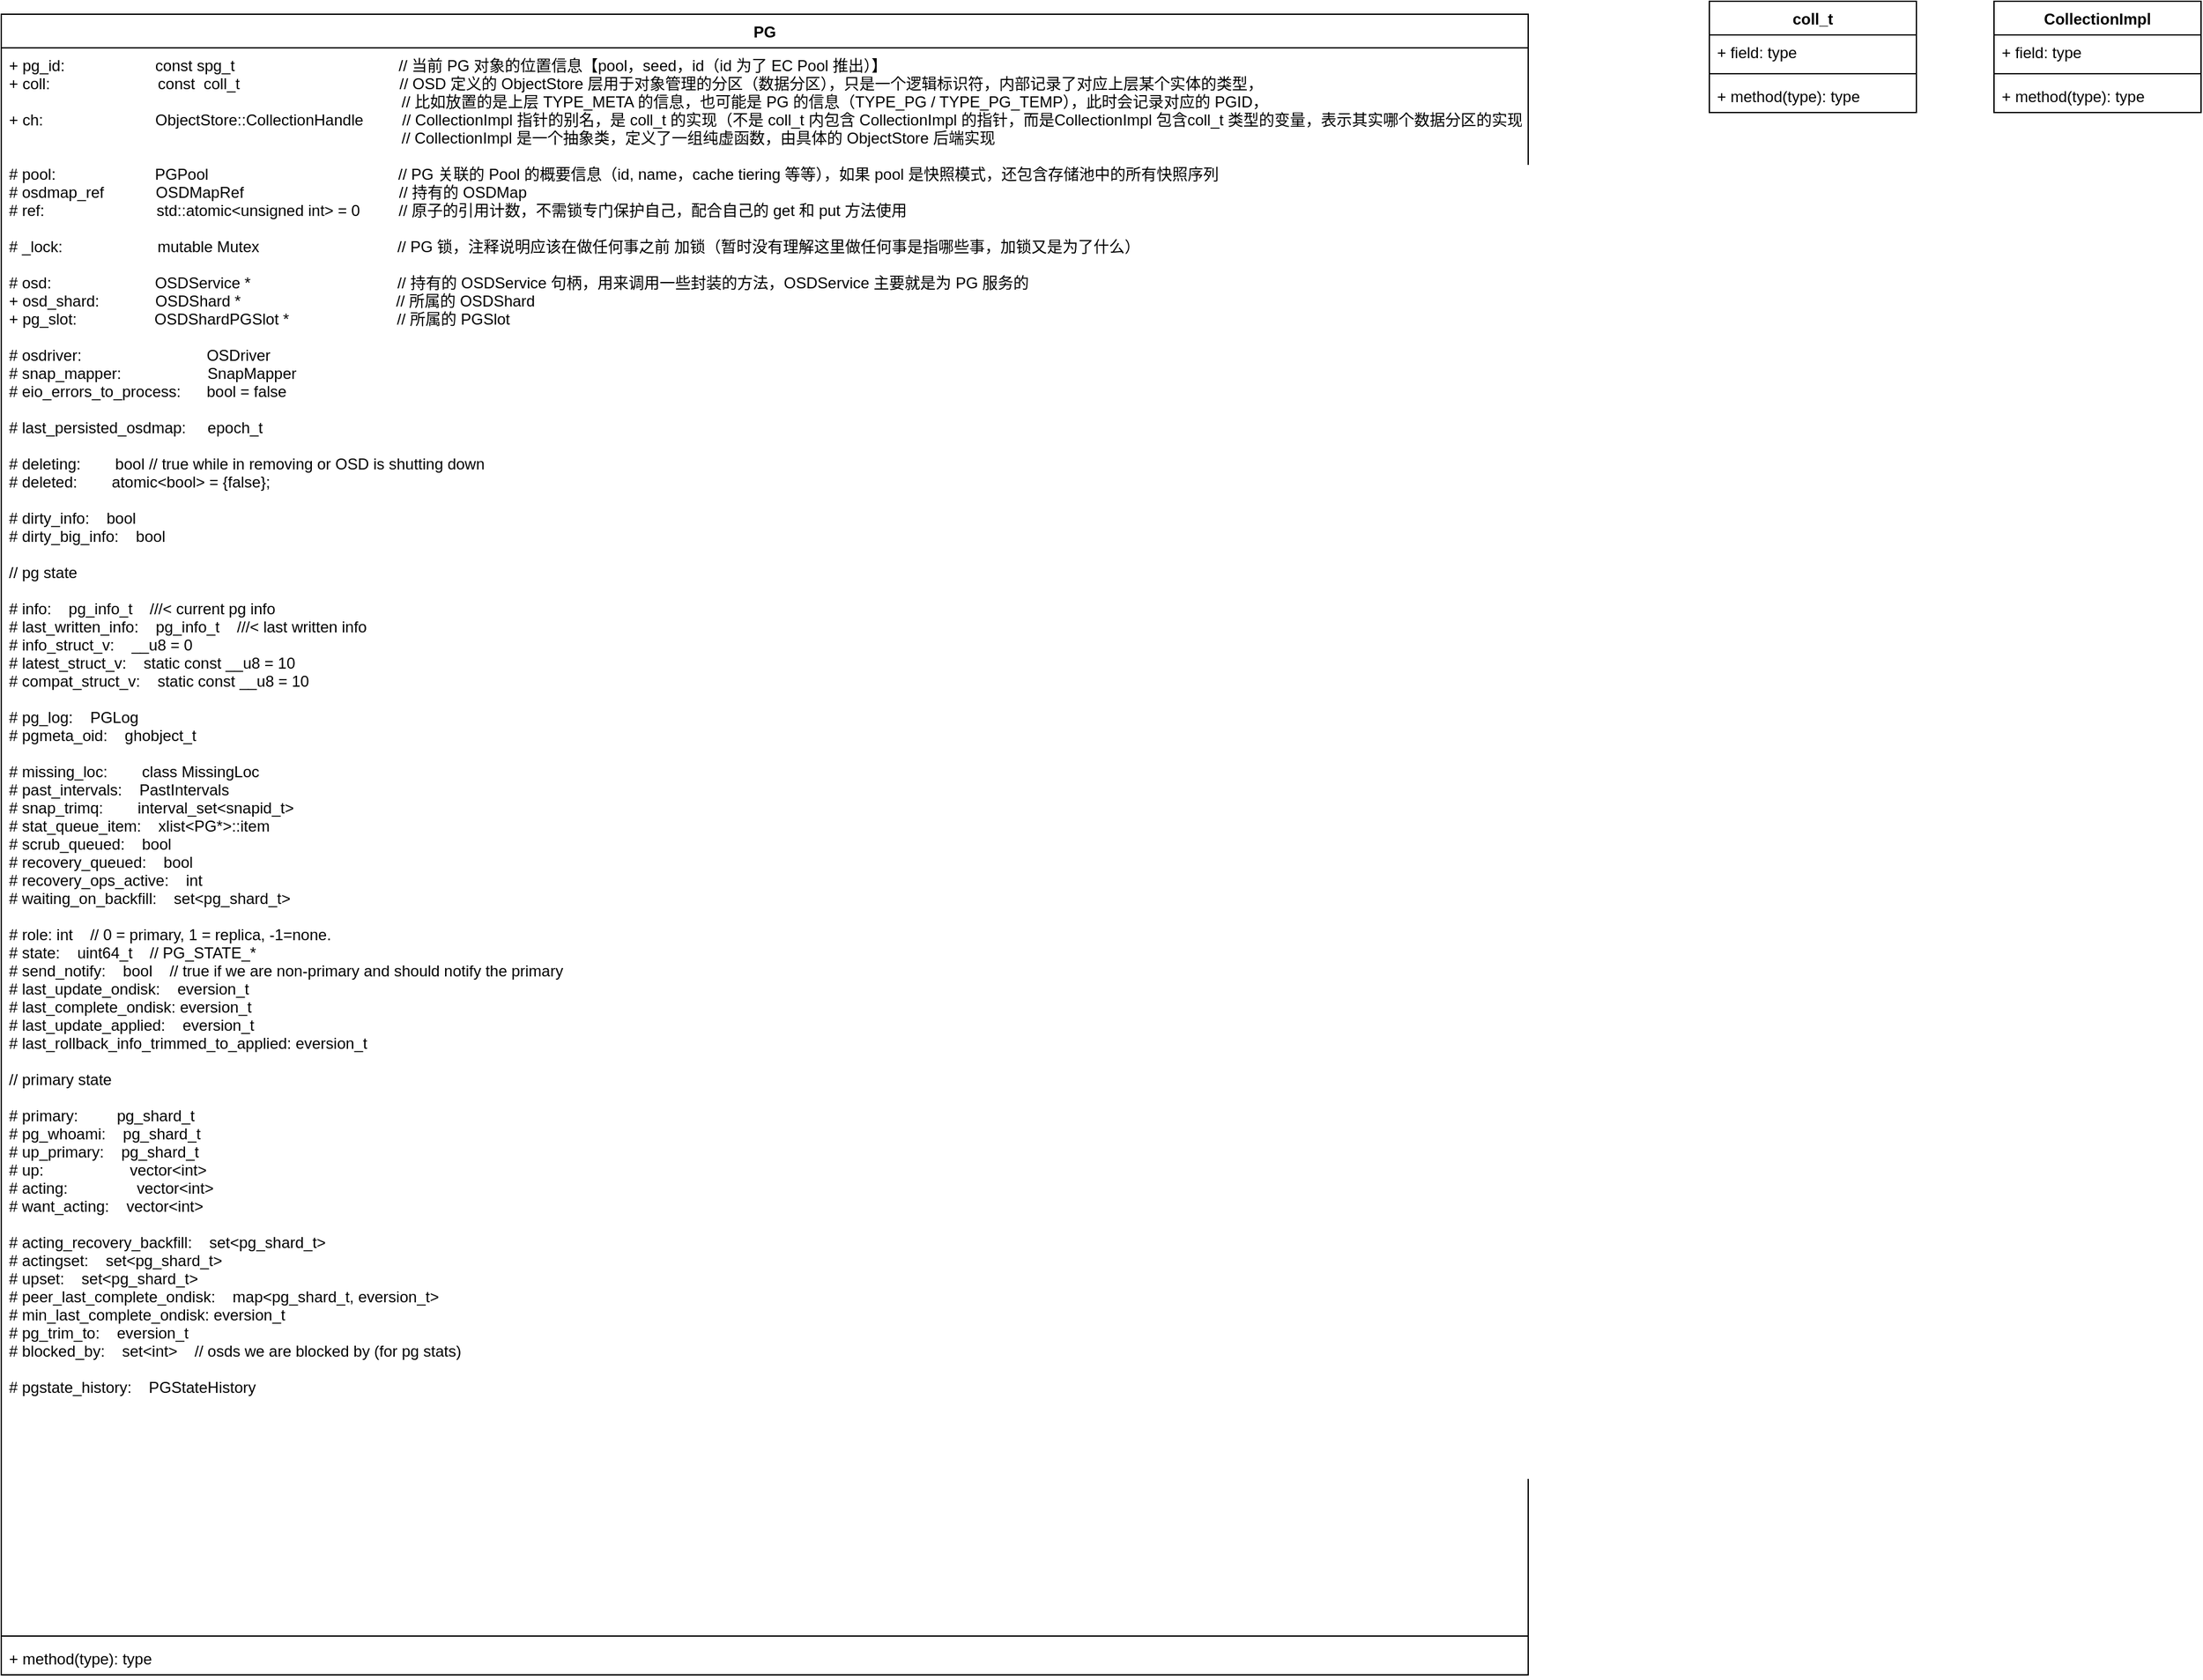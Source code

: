 <mxfile version="24.2.3" type="github">
  <diagram id="uu2zIbwYQYIQboB9MT9b" name="第 1 页">
    <mxGraphModel dx="2261" dy="820" grid="1" gridSize="10" guides="1" tooltips="1" connect="1" arrows="1" fold="1" page="1" pageScale="1" pageWidth="827" pageHeight="1169" math="0" shadow="0">
      <root>
        <mxCell id="0" />
        <mxCell id="1" parent="0" />
        <mxCell id="wiP-Ao2mlotpsVeON09L-2" value="PG" style="swimlane;fontStyle=1;align=center;verticalAlign=top;childLayout=stackLayout;horizontal=1;startSize=26;horizontalStack=0;resizeParent=1;resizeParentMax=0;resizeLast=0;collapsible=1;marginBottom=0;" parent="1" vertex="1">
          <mxGeometry x="-200" y="120" width="1180" height="1284" as="geometry" />
        </mxCell>
        <mxCell id="wiP-Ao2mlotpsVeON09L-3" value="+ pg_id:                     const spg_t                                      // 当前 PG 对象的位置信息【pool，seed，id（id 为了 EC Pool 推出）】 &#xa;+ coll:                         const  coll_t                                     // OSD 定义的 ObjectStore 层用于对象管理的分区（数据分区），只是一个逻辑标识符，内部记录了对应上层某个实体的类型，&#xa;                                                                                           // 比如放置的是上层 TYPE_META 的信息，也可能是 PG 的信息（TYPE_PG / TYPE_PG_TEMP），此时会记录对应的 PGID，&#xa;+ ch:                          ObjectStore::CollectionHandle         // CollectionImpl 指针的别名，是 coll_t 的实现（不是 coll_t 内包含 CollectionImpl 的指针，而是CollectionImpl 包含coll_t 类型的变量，表示其实哪个数据分区的实现类）&#xa;                                                                                           // CollectionImpl 是一个抽象类，定义了一组纯虚函数，由具体的 ObjectStore 后端实现&#xa;&#xa;# pool:                       PGPool                                            // PG 关联的 Pool 的概要信息（id, name，cache tiering 等等），如果 pool 是快照模式，还包含存储池中的所有快照序列&#xa;# osdmap_ref            OSDMapRef                                    // 持有的 OSDMap&#xa;# ref:                          std::atomic&lt;unsigned int&gt; = 0         // 原子的引用计数，不需锁专门保护自己，配合自己的 get 和 put 方法使用&#xa;&#xa;# _lock:                      mutable Mutex                                // PG 锁，注释说明应该在做任何事之前 加锁（暂时没有理解这里做任何事是指哪些事，加锁又是为了什么）&#xa;&#xa;# osd:                        OSDService *                                  // 持有的 OSDService 句柄，用来调用一些封装的方法，OSDService 主要就是为 PG 服务的&#xa;+ osd_shard:             OSDShard *                                    // 所属的 OSDShard&#xa;+ pg_slot:                  OSDShardPGSlot *                         // 所属的 PGSlot&#xa;&#xa;# osdriver:                             OSDriver&#xa;# snap_mapper:                    SnapMapper&#xa;# eio_errors_to_process:      bool = false &#xa;&#xa;# last_persisted_osdmap:     epoch_t&#xa;&#xa;# deleting:        bool // true while in removing or OSD is shutting down&#xa;# deleted:        atomic&lt;bool&gt; = {false};&#xa;&#xa;# dirty_info:    bool&#xa;# dirty_big_info:    bool&#xa;&#xa;// pg state&#xa;&#xa;# info:    pg_info_t    ///&lt; current pg info&#xa;# last_written_info:    pg_info_t    ///&lt; last written info&#xa;# info_struct_v:    __u8 = 0&#xa;# latest_struct_v:    static const __u8 = 10&#xa;# compat_struct_v:    static const __u8 = 10&#xa;&#xa;# pg_log:    PGLog&#xa;# pgmeta_oid:    ghobject_t&#xa;&#xa;# missing_loc:        class MissingLoc&#xa;# past_intervals:    PastIntervals&#xa;# snap_trimq:        interval_set&lt;snapid_t&gt;&#xa;# stat_queue_item:    xlist&lt;PG*&gt;::item&#xa;# scrub_queued:    bool&#xa;# recovery_queued:    bool&#xa;# recovery_ops_active:    int&#xa;# waiting_on_backfill:    set&lt;pg_shard_t&gt;&#xa;&#xa;# role: int    // 0 = primary, 1 = replica, -1=none.&#xa;# state:    uint64_t    // PG_STATE_*&#xa;# send_notify:    bool    // true if we are non-primary and should notify the primary&#xa;# last_update_ondisk:    eversion_t&#xa;# last_complete_ondisk: eversion_t&#xa;# last_update_applied:    eversion_t&#xa;# last_rollback_info_trimmed_to_applied: eversion_t&#xa;&#xa;// primary state&#xa;&#xa;# primary:         pg_shard_t&#xa;# pg_whoami:    pg_shard_t&#xa;# up_primary:    pg_shard_t&#xa;# up:                    vector&lt;int&gt;&#xa;# acting:                vector&lt;int&gt;&#xa;# want_acting:    vector&lt;int&gt;&#xa;&#xa;# acting_recovery_backfill:    set&lt;pg_shard_t&gt;&#xa;# actingset:    set&lt;pg_shard_t&gt;&#xa;# upset:    set&lt;pg_shard_t&gt;&#xa;# peer_last_complete_ondisk:    map&lt;pg_shard_t, eversion_t&gt;&#xa;# min_last_complete_ondisk: eversion_t&#xa;# pg_trim_to:    eversion_t&#xa;# blocked_by:    set&lt;int&gt;    // osds we are blocked by (for pg stats)&#xa;&#xa;# pgstate_history:    PGStateHistory" style="text;strokeColor=none;fillColor=none;align=left;verticalAlign=top;spacingLeft=4;spacingRight=4;overflow=hidden;rotatable=0;points=[[0,0.5],[1,0.5]];portConstraint=eastwest;" parent="wiP-Ao2mlotpsVeON09L-2" vertex="1">
          <mxGeometry y="26" width="1180" height="1224" as="geometry" />
        </mxCell>
        <mxCell id="wiP-Ao2mlotpsVeON09L-4" value="" style="line;strokeWidth=1;fillColor=none;align=left;verticalAlign=middle;spacingTop=-1;spacingLeft=3;spacingRight=3;rotatable=0;labelPosition=right;points=[];portConstraint=eastwest;strokeColor=inherit;" parent="wiP-Ao2mlotpsVeON09L-2" vertex="1">
          <mxGeometry y="1250" width="1180" height="8" as="geometry" />
        </mxCell>
        <mxCell id="wiP-Ao2mlotpsVeON09L-5" value="+ method(type): type" style="text;strokeColor=none;fillColor=none;align=left;verticalAlign=top;spacingLeft=4;spacingRight=4;overflow=hidden;rotatable=0;points=[[0,0.5],[1,0.5]];portConstraint=eastwest;" parent="wiP-Ao2mlotpsVeON09L-2" vertex="1">
          <mxGeometry y="1258" width="1180" height="26" as="geometry" />
        </mxCell>
        <mxCell id="wiP-Ao2mlotpsVeON09L-6" value="coll_t" style="swimlane;fontStyle=1;align=center;verticalAlign=top;childLayout=stackLayout;horizontal=1;startSize=26;horizontalStack=0;resizeParent=1;resizeParentMax=0;resizeLast=0;collapsible=1;marginBottom=0;" parent="1" vertex="1">
          <mxGeometry x="1120" y="110" width="160" height="86" as="geometry" />
        </mxCell>
        <mxCell id="wiP-Ao2mlotpsVeON09L-7" value="+ field: type" style="text;strokeColor=none;fillColor=none;align=left;verticalAlign=top;spacingLeft=4;spacingRight=4;overflow=hidden;rotatable=0;points=[[0,0.5],[1,0.5]];portConstraint=eastwest;" parent="wiP-Ao2mlotpsVeON09L-6" vertex="1">
          <mxGeometry y="26" width="160" height="26" as="geometry" />
        </mxCell>
        <mxCell id="wiP-Ao2mlotpsVeON09L-8" value="" style="line;strokeWidth=1;fillColor=none;align=left;verticalAlign=middle;spacingTop=-1;spacingLeft=3;spacingRight=3;rotatable=0;labelPosition=right;points=[];portConstraint=eastwest;strokeColor=inherit;" parent="wiP-Ao2mlotpsVeON09L-6" vertex="1">
          <mxGeometry y="52" width="160" height="8" as="geometry" />
        </mxCell>
        <mxCell id="wiP-Ao2mlotpsVeON09L-9" value="+ method(type): type" style="text;strokeColor=none;fillColor=none;align=left;verticalAlign=top;spacingLeft=4;spacingRight=4;overflow=hidden;rotatable=0;points=[[0,0.5],[1,0.5]];portConstraint=eastwest;" parent="wiP-Ao2mlotpsVeON09L-6" vertex="1">
          <mxGeometry y="60" width="160" height="26" as="geometry" />
        </mxCell>
        <mxCell id="wiP-Ao2mlotpsVeON09L-10" value="CollectionImpl" style="swimlane;fontStyle=1;align=center;verticalAlign=top;childLayout=stackLayout;horizontal=1;startSize=26;horizontalStack=0;resizeParent=1;resizeParentMax=0;resizeLast=0;collapsible=1;marginBottom=0;" parent="1" vertex="1">
          <mxGeometry x="1340" y="110" width="160" height="86" as="geometry" />
        </mxCell>
        <mxCell id="wiP-Ao2mlotpsVeON09L-11" value="+ field: type" style="text;strokeColor=none;fillColor=none;align=left;verticalAlign=top;spacingLeft=4;spacingRight=4;overflow=hidden;rotatable=0;points=[[0,0.5],[1,0.5]];portConstraint=eastwest;" parent="wiP-Ao2mlotpsVeON09L-10" vertex="1">
          <mxGeometry y="26" width="160" height="26" as="geometry" />
        </mxCell>
        <mxCell id="wiP-Ao2mlotpsVeON09L-12" value="" style="line;strokeWidth=1;fillColor=none;align=left;verticalAlign=middle;spacingTop=-1;spacingLeft=3;spacingRight=3;rotatable=0;labelPosition=right;points=[];portConstraint=eastwest;strokeColor=inherit;" parent="wiP-Ao2mlotpsVeON09L-10" vertex="1">
          <mxGeometry y="52" width="160" height="8" as="geometry" />
        </mxCell>
        <mxCell id="wiP-Ao2mlotpsVeON09L-13" value="+ method(type): type" style="text;strokeColor=none;fillColor=none;align=left;verticalAlign=top;spacingLeft=4;spacingRight=4;overflow=hidden;rotatable=0;points=[[0,0.5],[1,0.5]];portConstraint=eastwest;" parent="wiP-Ao2mlotpsVeON09L-10" vertex="1">
          <mxGeometry y="60" width="160" height="26" as="geometry" />
        </mxCell>
      </root>
    </mxGraphModel>
  </diagram>
</mxfile>
